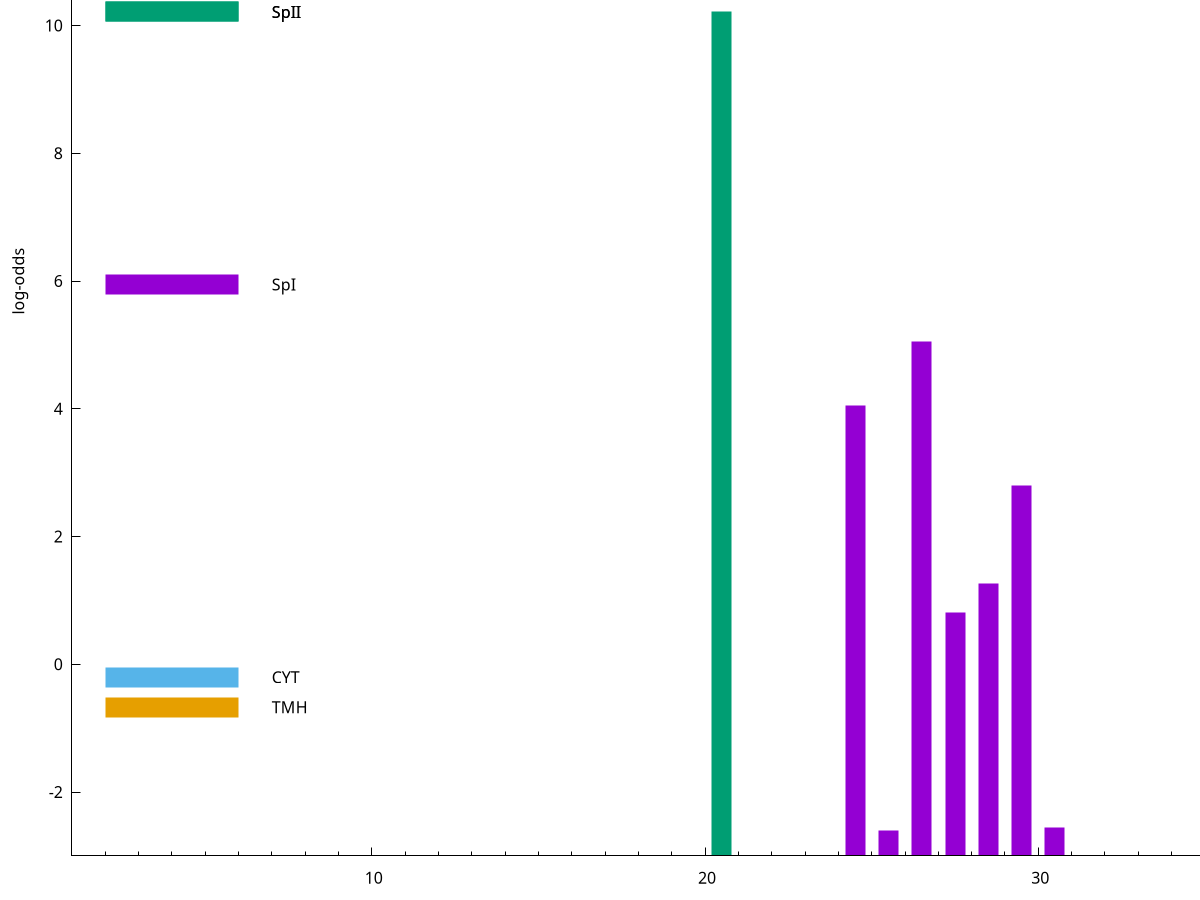 set title "LipoP predictions for SRR4017826.gff"
set size 2., 1.4
set xrange [1:70] 
set mxtics 10
set yrange [-3:15]
set y2range [0:18]
set ylabel "log-odds"
set term postscript eps color solid "Helvetica" 30
set output "SRR4017826.gff37.eps"
set arrow from 2,10.214 to 6,10.214 nohead lt 2 lw 20
set label "SpII" at 7,10.214
set arrow from 2,5.94499 to 6,5.94499 nohead lt 1 lw 20
set label "SpI" at 7,5.94499
set arrow from 2,-0.200913 to 6,-0.200913 nohead lt 3 lw 20
set label "CYT" at 7,-0.200913
set arrow from 2,-0.671908 to 6,-0.671908 nohead lt 4 lw 20
set label "TMH" at 7,-0.671908
set arrow from 2,10.214 to 6,10.214 nohead lt 2 lw 20
set label "SpII" at 7,10.214
# NOTE: The scores below are the log-odds scores with the threshold
# NOTE: subtracted (a hack to make gnuplot make the histogram all
# NOTE: look nice).
plot "-" axes x1y2 title "" with impulses lt 2 lw 20, "-" axes x1y2 title "" with impulses lt 1 lw 20
20.500000 13.214000
e
26.500000 8.061600
24.500000 7.057050
29.500000 5.806240
28.500000 4.270290
27.500000 3.814153
30.500000 0.437390
25.500000 0.393380
e
exit
